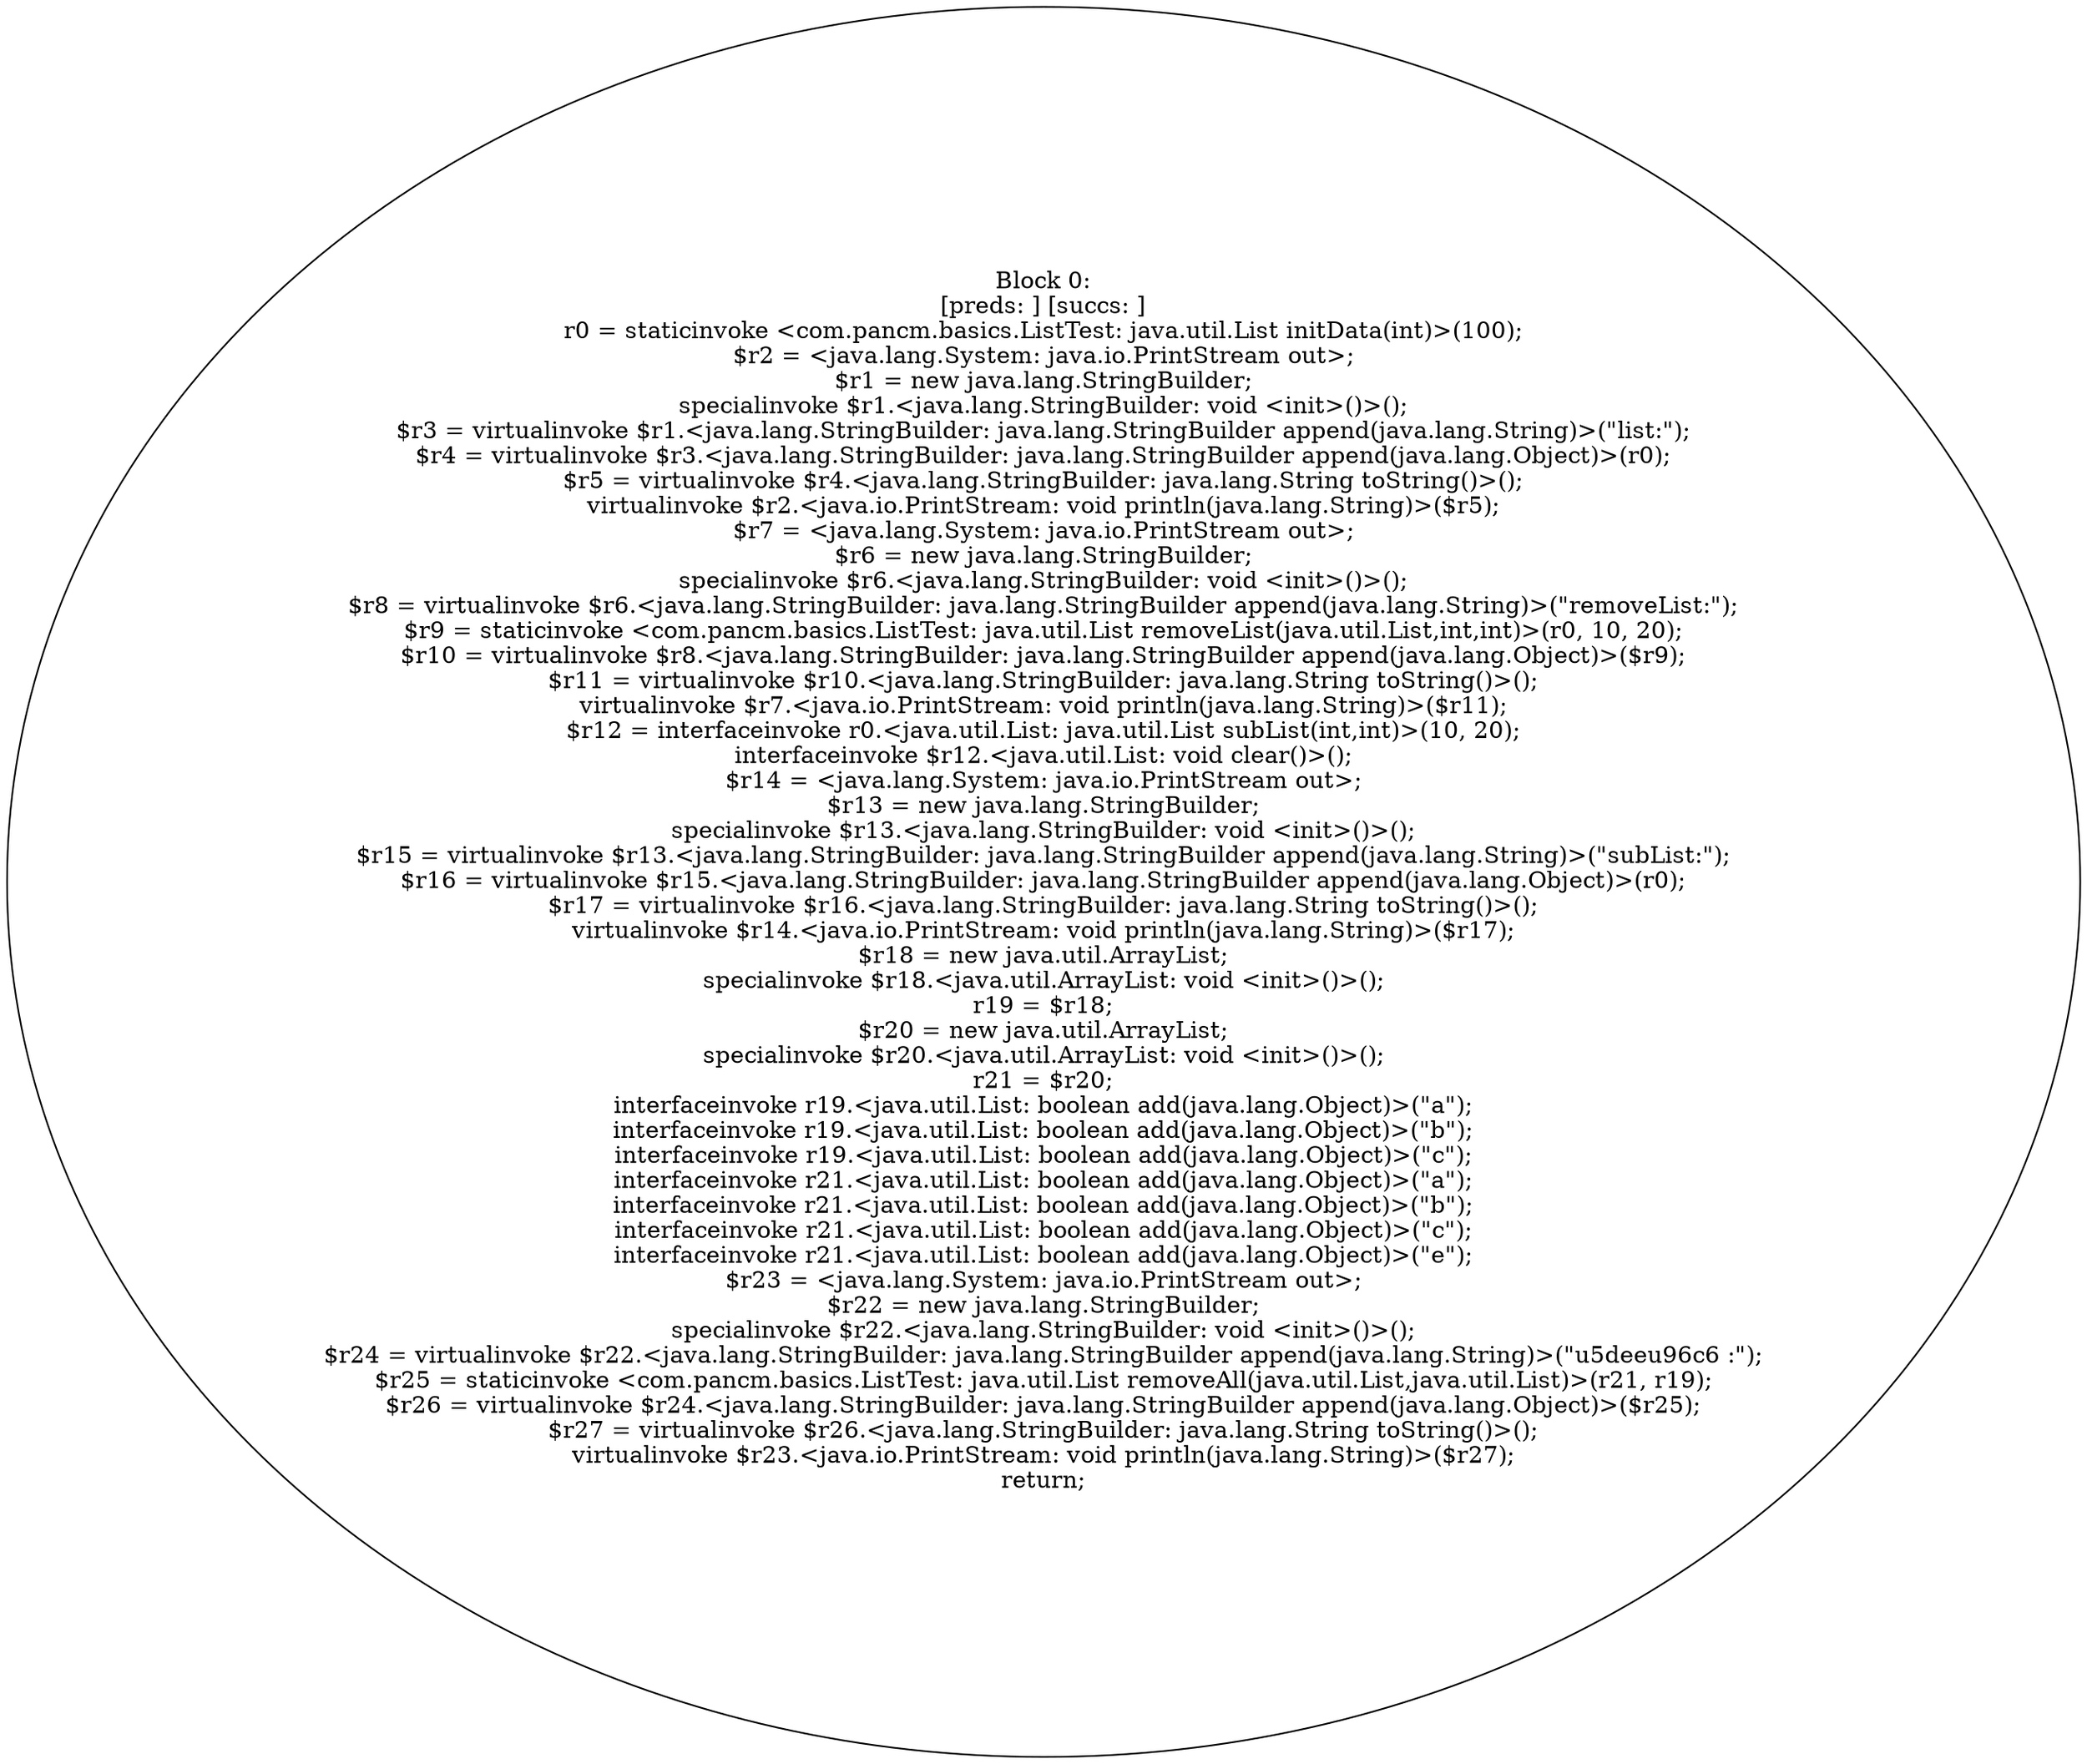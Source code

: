 digraph "unitGraph" {
    "Block 0:
[preds: ] [succs: ]
r0 = staticinvoke <com.pancm.basics.ListTest: java.util.List initData(int)>(100);
$r2 = <java.lang.System: java.io.PrintStream out>;
$r1 = new java.lang.StringBuilder;
specialinvoke $r1.<java.lang.StringBuilder: void <init>()>();
$r3 = virtualinvoke $r1.<java.lang.StringBuilder: java.lang.StringBuilder append(java.lang.String)>(\"list:\");
$r4 = virtualinvoke $r3.<java.lang.StringBuilder: java.lang.StringBuilder append(java.lang.Object)>(r0);
$r5 = virtualinvoke $r4.<java.lang.StringBuilder: java.lang.String toString()>();
virtualinvoke $r2.<java.io.PrintStream: void println(java.lang.String)>($r5);
$r7 = <java.lang.System: java.io.PrintStream out>;
$r6 = new java.lang.StringBuilder;
specialinvoke $r6.<java.lang.StringBuilder: void <init>()>();
$r8 = virtualinvoke $r6.<java.lang.StringBuilder: java.lang.StringBuilder append(java.lang.String)>(\"removeList:\");
$r9 = staticinvoke <com.pancm.basics.ListTest: java.util.List removeList(java.util.List,int,int)>(r0, 10, 20);
$r10 = virtualinvoke $r8.<java.lang.StringBuilder: java.lang.StringBuilder append(java.lang.Object)>($r9);
$r11 = virtualinvoke $r10.<java.lang.StringBuilder: java.lang.String toString()>();
virtualinvoke $r7.<java.io.PrintStream: void println(java.lang.String)>($r11);
$r12 = interfaceinvoke r0.<java.util.List: java.util.List subList(int,int)>(10, 20);
interfaceinvoke $r12.<java.util.List: void clear()>();
$r14 = <java.lang.System: java.io.PrintStream out>;
$r13 = new java.lang.StringBuilder;
specialinvoke $r13.<java.lang.StringBuilder: void <init>()>();
$r15 = virtualinvoke $r13.<java.lang.StringBuilder: java.lang.StringBuilder append(java.lang.String)>(\"subList:\");
$r16 = virtualinvoke $r15.<java.lang.StringBuilder: java.lang.StringBuilder append(java.lang.Object)>(r0);
$r17 = virtualinvoke $r16.<java.lang.StringBuilder: java.lang.String toString()>();
virtualinvoke $r14.<java.io.PrintStream: void println(java.lang.String)>($r17);
$r18 = new java.util.ArrayList;
specialinvoke $r18.<java.util.ArrayList: void <init>()>();
r19 = $r18;
$r20 = new java.util.ArrayList;
specialinvoke $r20.<java.util.ArrayList: void <init>()>();
r21 = $r20;
interfaceinvoke r19.<java.util.List: boolean add(java.lang.Object)>(\"a\");
interfaceinvoke r19.<java.util.List: boolean add(java.lang.Object)>(\"b\");
interfaceinvoke r19.<java.util.List: boolean add(java.lang.Object)>(\"c\");
interfaceinvoke r21.<java.util.List: boolean add(java.lang.Object)>(\"a\");
interfaceinvoke r21.<java.util.List: boolean add(java.lang.Object)>(\"b\");
interfaceinvoke r21.<java.util.List: boolean add(java.lang.Object)>(\"c\");
interfaceinvoke r21.<java.util.List: boolean add(java.lang.Object)>(\"e\");
$r23 = <java.lang.System: java.io.PrintStream out>;
$r22 = new java.lang.StringBuilder;
specialinvoke $r22.<java.lang.StringBuilder: void <init>()>();
$r24 = virtualinvoke $r22.<java.lang.StringBuilder: java.lang.StringBuilder append(java.lang.String)>(\"\u5dee\u96c6 :\");
$r25 = staticinvoke <com.pancm.basics.ListTest: java.util.List removeAll(java.util.List,java.util.List)>(r21, r19);
$r26 = virtualinvoke $r24.<java.lang.StringBuilder: java.lang.StringBuilder append(java.lang.Object)>($r25);
$r27 = virtualinvoke $r26.<java.lang.StringBuilder: java.lang.String toString()>();
virtualinvoke $r23.<java.io.PrintStream: void println(java.lang.String)>($r27);
return;
"
}

